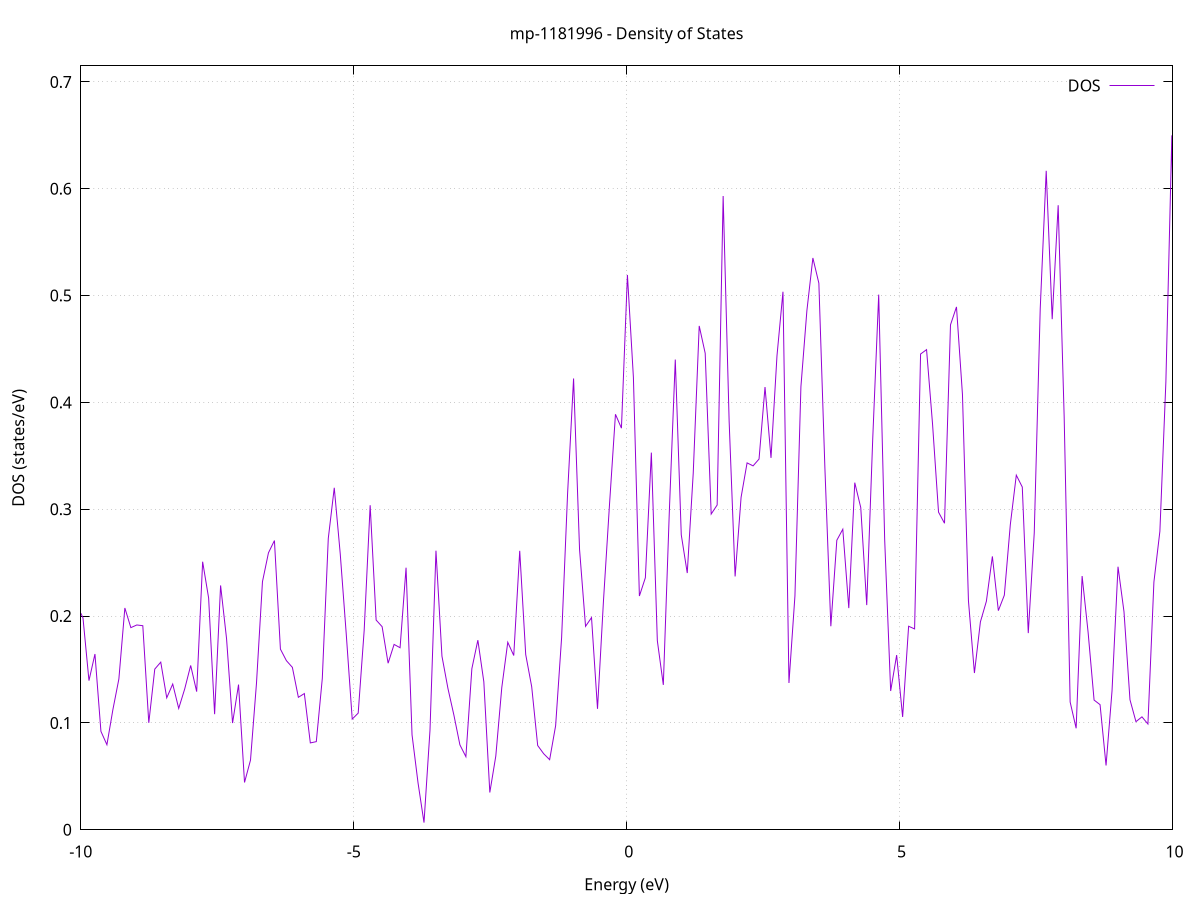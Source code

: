 set title 'mp-1181996 - Density of States'
set xlabel 'Energy (eV)'
set ylabel 'DOS (states/eV)'
set grid
set xrange [-10:10]
set yrange [0:0.715]
set xzeroaxis lt -1
set terminal png size 800,600
set output 'mp-1181996_dos_gnuplot.png'
plot '-' using 1:2 with lines title 'DOS'
-24.098900 0.000000
-23.989200 0.000000
-23.879600 0.000000
-23.770000 0.000000
-23.660400 0.000000
-23.550800 0.000000
-23.441200 0.000000
-23.331600 0.000000
-23.222000 0.000000
-23.112400 0.000000
-23.002800 0.000000
-22.893200 0.000000
-22.783600 0.000000
-22.674000 0.000000
-22.564400 0.000000
-22.454800 0.000000
-22.345200 0.000000
-22.235600 0.000000
-22.126000 0.000000
-22.016400 0.000000
-21.906800 0.000000
-21.797200 0.000000
-21.687500 0.000000
-21.577900 0.000000
-21.468300 0.000000
-21.358700 0.000000
-21.249100 0.000000
-21.139500 0.000000
-21.029900 0.000000
-20.920300 0.000000
-20.810700 0.000000
-20.701100 0.000000
-20.591500 0.000000
-20.481900 0.000000
-20.372300 0.000000
-20.262700 0.000000
-20.153100 0.000000
-20.043500 0.000000
-19.933900 0.000000
-19.824300 0.000000
-19.714700 0.000000
-19.605100 0.000000
-19.495500 0.000000
-19.385800 0.000000
-19.276200 0.000000
-19.166600 0.000000
-19.057000 0.000000
-18.947400 0.000000
-18.837800 0.000000
-18.728200 0.000000
-18.618600 0.000000
-18.509000 0.000000
-18.399400 0.000000
-18.289800 0.000000
-18.180200 0.000000
-18.070600 0.000000
-17.961000 0.000000
-17.851400 0.000000
-17.741800 0.000000
-17.632200 0.000000
-17.522600 0.000000
-17.413000 0.000000
-17.303400 0.000000
-17.193800 0.000000
-17.084100 0.000000
-16.974500 0.000000
-16.864900 0.000000
-16.755300 0.000000
-16.645700 0.000000
-16.536100 0.000000
-16.426500 0.000000
-16.316900 0.000000
-16.207300 0.000000
-16.097700 0.000000
-15.988100 0.000000
-15.878500 0.000000
-15.768900 0.000000
-15.659300 0.000000
-15.549700 0.000000
-15.440100 0.000000
-15.330500 0.000000
-15.220900 0.000000
-15.111300 0.000000
-15.001700 0.000000
-14.892100 0.000000
-14.782400 0.000000
-14.672800 0.000000
-14.563200 0.000000
-14.453600 0.000000
-14.344000 0.000000
-14.234400 0.000000
-14.124800 0.003600
-14.015200 0.033000
-13.905600 0.059200
-13.796000 0.067000
-13.686400 0.122600
-13.576800 0.110600
-13.467200 0.133700
-13.357600 0.154500
-13.248000 0.170600
-13.138400 0.122500
-13.028800 0.141300
-12.919200 0.135400
-12.809600 0.162000
-12.700000 0.147800
-12.590400 0.163700
-12.480700 0.134800
-12.371100 0.134900
-12.261500 0.112700
-12.151900 0.184600
-12.042300 0.155600
-11.932700 0.120300
-11.823100 0.166100
-11.713500 0.182300
-11.603900 0.111500
-11.494300 0.134300
-11.384700 0.127200
-11.275100 0.153300
-11.165500 0.133200
-11.055900 0.184800
-10.946300 0.194500
-10.836700 0.143100
-10.727100 0.118000
-10.617500 0.169200
-10.507900 0.086600
-10.398300 0.085700
-10.288700 0.186500
-10.179000 0.160300
-10.069400 0.210600
-9.959800 0.198300
-9.850200 0.139600
-9.740600 0.164500
-9.631000 0.092100
-9.521400 0.079600
-9.411800 0.112500
-9.302200 0.141200
-9.192600 0.207600
-9.083000 0.189200
-8.973400 0.191700
-8.863800 0.191000
-8.754200 0.100100
-8.644600 0.150400
-8.535000 0.156900
-8.425400 0.123500
-8.315800 0.136400
-8.206200 0.113600
-8.096600 0.131800
-7.987000 0.153800
-7.877300 0.129300
-7.767700 0.250900
-7.658100 0.216900
-7.548500 0.108200
-7.438900 0.228700
-7.329300 0.178700
-7.219700 0.099900
-7.110100 0.135900
-7.000500 0.044300
-6.890900 0.065200
-6.781300 0.137200
-6.671700 0.232200
-6.562100 0.259200
-6.452500 0.270700
-6.342900 0.169100
-6.233300 0.158300
-6.123700 0.152000
-6.014100 0.124000
-5.904500 0.127500
-5.794900 0.081300
-5.685300 0.082500
-5.575600 0.141600
-5.466000 0.272700
-5.356400 0.320100
-5.246800 0.258200
-5.137200 0.183400
-5.027600 0.103600
-4.918000 0.109200
-4.808400 0.186600
-4.698800 0.303800
-4.589200 0.196300
-4.479600 0.190100
-4.370000 0.155900
-4.260400 0.173500
-4.150800 0.170400
-4.041200 0.245300
-3.931600 0.088900
-3.822000 0.044000
-3.712400 0.006700
-3.602800 0.093100
-3.493200 0.261200
-3.383600 0.162500
-3.273900 0.132300
-3.164300 0.107200
-3.054700 0.079500
-2.945100 0.068400
-2.835500 0.150800
-2.725900 0.177500
-2.616300 0.138500
-2.506700 0.034900
-2.397100 0.069000
-2.287500 0.133100
-2.177900 0.175500
-2.068300 0.163100
-1.958700 0.261100
-1.849100 0.164000
-1.739500 0.133900
-1.629900 0.078900
-1.520300 0.071200
-1.410700 0.065600
-1.301100 0.097400
-1.191500 0.179800
-1.081900 0.314700
-0.972200 0.422400
-0.862600 0.262300
-0.753000 0.190400
-0.643400 0.198600
-0.533800 0.113200
-0.424200 0.214500
-0.314600 0.303900
-0.205000 0.388900
-0.095400 0.375900
0.014200 0.519300
0.123800 0.423500
0.233400 0.218800
0.343000 0.235900
0.452600 0.353000
0.562200 0.177000
0.671800 0.135600
0.781400 0.297100
0.891000 0.440100
1.000600 0.276100
1.110200 0.240300
1.219800 0.333700
1.329500 0.471600
1.439100 0.446000
1.548700 0.295500
1.658300 0.304000
1.767900 0.593200
1.877500 0.382700
1.987100 0.237100
2.096700 0.311200
2.206300 0.343400
2.315900 0.340600
2.425500 0.347000
2.535100 0.414400
2.644700 0.348100
2.754300 0.443700
2.863900 0.503600
2.973500 0.137400
3.083100 0.218900
3.192700 0.414700
3.302300 0.486000
3.411900 0.535200
3.521500 0.511600
3.631200 0.339700
3.740800 0.190500
3.850400 0.271000
3.960000 0.281300
4.069600 0.207500
4.179200 0.324900
4.288800 0.301600
4.398400 0.210300
4.508000 0.365600
4.617600 0.500900
4.727200 0.271500
4.836800 0.129900
4.946400 0.163500
5.056000 0.105600
5.165600 0.190500
5.275200 0.188000
5.384800 0.445300
5.494400 0.449400
5.604000 0.379800
5.713600 0.297300
5.823200 0.286900
5.932900 0.472600
6.042500 0.489400
6.152100 0.407400
6.261700 0.214400
6.371300 0.146700
6.480900 0.194600
6.590500 0.213900
6.700100 0.255900
6.809700 0.205100
6.919300 0.219600
7.028900 0.285600
7.138500 0.331900
7.248100 0.320800
7.357700 0.184100
7.467300 0.277800
7.576900 0.487800
7.686500 0.616800
7.796100 0.477900
7.905700 0.584600
8.015300 0.386700
8.124900 0.119600
8.234600 0.095000
8.344200 0.237500
8.453800 0.184900
8.563400 0.121400
8.673000 0.117100
8.782600 0.060200
8.892200 0.130000
9.001800 0.246200
9.111400 0.204100
9.221000 0.121700
9.330600 0.101200
9.440200 0.105700
9.549800 0.099000
9.659400 0.231900
9.769000 0.279400
9.878600 0.419100
9.988200 0.650000
10.097800 0.306600
10.207400 0.104000
10.317000 0.104400
10.426600 0.088100
10.536300 0.062100
10.645900 0.097800
10.755500 0.183500
10.865100 0.044400
10.974700 0.061700
11.084300 0.203000
11.193900 0.177000
11.303500 0.111800
11.413100 0.134300
11.522700 0.112500
11.632300 0.268600
11.741900 0.143000
11.851500 0.151800
11.961100 0.352800
12.070700 0.248900
12.180300 0.258000
12.289900 0.397900
12.399500 0.168600
12.509100 0.191800
12.618700 0.167800
12.728300 0.049900
12.838000 0.062500
12.947600 0.085200
13.057200 0.079700
13.166800 0.108700
13.276400 0.196100
13.386000 0.241800
13.495600 0.199300
13.605200 0.154400
13.714800 0.112500
13.824400 0.097500
13.934000 0.392200
14.043600 0.216200
14.153200 0.247800
14.262800 0.156900
14.372400 0.173300
14.482000 0.120000
14.591600 0.335500
14.701200 0.649600
14.810800 0.325000
14.920400 0.123400
15.030000 0.068400
15.139700 0.183000
15.249300 0.407900
15.358900 0.207900
15.468500 0.366800
15.578100 0.234100
15.687700 0.358700
15.797300 0.363000
15.906900 0.385800
16.016500 0.347300
16.126100 0.274100
16.235700 0.195600
16.345300 0.158100
16.454900 0.225500
16.564500 0.357500
16.674100 0.201600
16.783700 0.228800
16.893300 0.425100
17.002900 0.462500
17.112500 0.385000
17.222100 0.174000
17.331800 0.224900
17.441400 0.403900
17.551000 0.230800
17.660600 0.224000
17.770200 0.230100
17.879800 0.242800
17.989400 0.199900
18.099000 0.209100
18.208600 0.370700
18.318200 0.475300
18.427800 0.343400
18.537400 0.436800
18.647000 0.354800
18.756600 0.297700
18.866200 0.408600
18.975800 0.349300
19.085400 0.398300
19.195000 0.484500
19.304600 0.629000
19.414200 0.513800
19.523800 0.468200
19.633500 0.428700
19.743100 0.507700
19.852700 0.483100
19.962300 0.328700
20.071900 0.360700
20.181500 0.416500
20.291100 0.538200
20.400700 0.333800
20.510300 0.483300
20.619900 0.375900
20.729500 0.499600
20.839100 0.422000
20.948700 0.426400
21.058300 0.616600
21.167900 0.540100
21.277500 0.632300
21.387100 0.805200
21.496700 0.770200
21.606300 0.396900
21.715900 0.343400
21.825500 0.755900
21.935200 0.657000
22.044800 0.637000
22.154400 0.644400
22.264000 0.464800
22.373600 0.358600
22.483200 0.429500
22.592800 0.585700
22.702400 0.576400
22.812000 0.527500
22.921600 0.384000
23.031200 0.405400
23.140800 0.574600
23.250400 0.353500
23.360000 0.413100
23.469600 0.303000
23.579200 0.375500
23.688800 0.382100
23.798400 0.422500
23.908000 0.458100
24.017600 0.215800
24.127200 0.333700
24.236900 0.407200
24.346500 0.538000
24.456100 0.429000
24.565700 0.279600
24.675300 0.515400
24.784900 0.336900
24.894500 0.269600
25.004100 0.315200
25.113700 0.295200
25.223300 0.284600
25.332900 0.377600
25.442500 0.166600
25.552100 0.227300
25.661700 0.198100
25.771300 0.203000
25.880900 0.255400
25.990500 0.283000
26.100100 0.186900
26.209700 0.172800
26.319300 0.195400
26.428900 0.393300
26.538600 0.287500
26.648200 0.274300
26.757800 0.246500
26.867400 0.203700
26.977000 0.213100
27.086600 0.193000
27.196200 0.166100
27.305800 0.240200
27.415400 0.249500
27.525000 0.293000
27.634600 0.197300
27.744200 0.181600
27.853800 0.231600
27.963400 0.343900
28.073000 0.229200
28.182600 0.166400
28.292200 0.179300
28.401800 0.211000
28.511400 0.291700
28.621000 0.199000
28.730600 0.149400
28.840300 0.148300
28.949900 0.161000
29.059500 0.168000
29.169100 0.143900
29.278700 0.209700
29.388300 0.168100
29.497900 0.157200
29.607500 0.187200
29.717100 0.262400
29.826700 0.171100
29.936300 0.200600
30.045900 0.294400
30.155500 0.237300
30.265100 0.215500
30.374700 0.200600
30.484300 0.157900
30.593900 0.303300
30.703500 0.334400
30.813100 0.321700
30.922700 0.327100
31.032300 0.264600
31.142000 0.301100
31.251600 0.331100
31.361200 0.312100
31.470800 0.383500
31.580400 0.442300
31.690000 0.349300
31.799600 0.264400
31.909200 0.246800
32.018800 0.348500
32.128400 0.365800
32.238000 0.373600
32.347600 0.352900
32.457200 0.380400
32.566800 0.364200
32.676400 0.350500
32.786000 0.291200
32.895600 0.380400
33.005200 0.440500
33.114800 0.444300
33.224400 0.340800
33.334000 0.343400
33.443700 0.306200
33.553300 0.280600
33.662900 0.303500
33.772500 0.274000
33.882100 0.255200
33.991700 0.189300
34.101300 0.262600
34.210900 0.221300
34.320500 0.343200
34.430100 0.400600
34.539700 0.290200
34.649300 0.327800
34.758900 0.274000
34.868500 0.341000
34.978100 0.257300
35.087700 0.369200
35.197300 0.414800
35.306900 0.398100
35.416500 0.322000
35.526100 0.287500
35.635700 0.310200
35.745400 0.341100
35.855000 0.508400
35.964600 0.424200
36.074200 0.351100
36.183800 0.374500
36.293400 0.364900
36.403000 0.313100
36.512600 0.454800
36.622200 0.397700
36.731800 0.442600
36.841400 0.435200
36.951000 0.367800
37.060600 0.328100
37.170200 0.468400
37.279800 0.392400
37.389400 0.295200
37.499000 0.329400
37.608600 0.380500
37.718200 0.501000
37.827800 0.411800
37.937400 0.378500
38.047100 0.340000
38.156700 0.442900
38.266300 0.427900
38.375900 0.388600
38.485500 0.297000
38.595100 0.391900
38.704700 0.255900
38.814300 0.379000
38.923900 0.356400
39.033500 0.308200
39.143100 0.278800
39.252700 0.259600
39.362300 0.237900
39.471900 0.259300
39.581500 0.299000
39.691100 0.291700
39.800700 0.266800
39.910300 0.430100
40.019900 0.398700
40.129500 0.425400
40.239100 0.438200
40.348800 0.330900
40.458400 0.336400
40.568000 0.398300
40.677600 0.412800
40.787200 0.466300
40.896800 0.396100
41.006400 0.416200
41.116000 0.319000
41.225600 0.370200
41.335200 0.322300
41.444800 0.408000
41.554400 0.503700
41.664000 0.379600
41.773600 0.218200
41.883200 0.397900
41.992800 0.448500
42.102400 0.468700
42.212000 0.423900
42.321600 0.474700
42.431200 0.392100
42.540800 0.356300
42.650500 0.528100
42.760100 0.561000
42.869700 0.455100
42.979300 0.531600
43.088900 0.426700
43.198500 0.350000
43.308100 0.260800
43.417700 0.332100
43.527300 0.493500
43.636900 0.313400
43.746500 0.295500
43.856100 0.447100
43.965700 0.435000
44.075300 0.420400
44.184900 0.342400
44.294500 0.478100
44.404100 0.521100
44.513700 0.582900
44.623300 0.494700
44.732900 0.407400
44.842500 0.418400
44.952200 0.410900
45.061800 0.322000
45.171400 0.337500
45.281000 0.357500
45.390600 0.408800
45.500200 0.476100
45.609800 0.516700
45.719400 0.438200
45.829000 0.413300
45.938600 0.426900
46.048200 0.478600
46.157800 0.417600
46.267400 0.431800
46.377000 0.451600
46.486600 0.396200
46.596200 0.450100
46.705800 0.507500
46.815400 0.562900
46.925000 0.477400
47.034600 0.510100
47.144200 0.434700
47.253900 0.574700
47.363500 0.466900
47.473100 0.453800
47.582700 0.492400
47.692300 0.489600
47.801900 0.510000
47.911500 0.430300
48.021100 0.560900
48.130700 0.420900
48.240300 0.381500
48.349900 0.446600
48.459500 0.313300
48.569100 0.473300
48.678700 0.442600
48.788300 0.402700
48.897900 0.347000
49.007500 0.344000
49.117100 0.424300
49.226700 0.498600
49.336300 0.391700
49.445900 0.550400
49.555600 0.522900
49.665200 0.551400
49.774800 0.414400
49.884400 0.450200
49.994000 0.483500
50.103600 0.498900
50.213200 0.459200
50.322800 0.461100
50.432400 0.475000
50.542000 0.452400
50.651600 0.491200
50.761200 0.387700
50.870800 0.483000
50.980400 0.410600
51.090000 0.316800
51.199600 0.266600
51.309200 0.322100
51.418800 0.316200
51.528400 0.327700
51.638000 0.343900
51.747600 0.338800
51.857300 0.342900
51.966900 0.343100
52.076500 0.264400
52.186100 0.351200
52.295700 0.295300
52.405300 0.296700
52.514900 0.219700
52.624500 0.239200
52.734100 0.406900
52.843700 0.360700
52.953300 0.340100
53.062900 0.301100
53.172500 0.339700
53.282100 0.407700
53.391700 0.438900
53.501300 0.345200
53.610900 0.399100
53.720500 0.319700
53.830100 0.290700
53.939700 0.283000
54.049300 0.316700
54.159000 0.417800
54.268600 0.288400
54.378200 0.366200
54.487800 0.279100
54.597400 0.286700
54.707000 0.335800
54.816600 0.412200
54.926200 0.338900
55.035800 0.249800
55.145400 0.253200
55.255000 0.376300
55.364600 0.488700
55.474200 0.456400
55.583800 0.478000
55.693400 0.375500
55.803000 0.465600
55.912600 0.545900
56.022200 0.494300
56.131800 0.436100
56.241400 0.451600
56.351000 0.673800
56.460700 0.433100
56.570300 0.565400
56.679900 0.588500
56.789500 0.617100
56.899100 0.597600
57.008700 0.560700
57.118300 0.691100
57.227900 0.799400
57.337500 0.695600
57.447100 0.828400
57.556700 0.495700
57.666300 0.556000
57.775900 0.568900
57.885500 0.560600
57.995100 0.589900
58.104700 0.579000
58.214300 0.717400
58.323900 0.625800
58.433500 0.674700
58.543100 0.515500
58.652700 0.778100
58.762400 0.533400
58.872000 0.542100
58.981600 0.520400
59.091200 0.589500
59.200800 0.658000
59.310400 0.844700
59.420000 0.800300
59.529600 0.501700
59.639200 0.536400
59.748800 0.384600
59.858400 0.509500
59.968000 0.550600
60.077600 0.687300
60.187200 0.645100
60.296800 0.484800
60.406400 0.412400
60.516000 0.367400
60.625600 0.462000
60.735200 0.497100
60.844800 0.450200
60.954500 0.482700
61.064100 0.340300
61.173700 0.448000
61.283300 0.361900
61.392900 0.386300
61.502500 0.439200
61.612100 0.428100
61.721700 0.527200
61.831300 0.591300
61.940900 0.422300
62.050500 0.344100
62.160100 0.429400
62.269700 0.372400
62.379300 0.367000
62.488900 0.475500
62.598500 0.440600
62.708100 0.338900
62.817700 0.407500
62.927300 0.442100
63.036900 0.403600
63.146500 0.421700
63.256200 0.468300
63.365800 0.496000
63.475400 0.300500
63.585000 0.370000
63.694600 0.473200
63.804200 0.592800
63.913800 0.526200
64.023400 0.417400
64.133000 0.404000
64.242600 0.453500
64.352200 0.554100
64.461800 0.458800
64.571400 0.359500
64.681000 0.412800
64.790600 0.434000
64.900200 0.366100
65.009800 0.375800
65.119400 0.553400
65.229000 0.592400
65.338600 0.535800
65.448200 0.383900
65.557900 0.460700
65.667500 0.505300
65.777100 0.567200
65.886700 0.539900
65.996300 0.441100
66.105900 0.598800
66.215500 0.561300
66.325100 0.597000
66.434700 0.581200
66.544300 0.611800
66.653900 0.489200
66.763500 0.619600
66.873100 0.538400
66.982700 0.540100
67.092300 0.506400
67.201900 0.584900
67.311500 0.669300
67.421100 0.389700
67.530700 0.501900
67.640300 0.494900
67.749900 0.453000
67.859600 0.540400
67.969200 0.716000
68.078800 0.499700
68.188400 0.473100
68.298000 0.548600
68.407600 0.632900
68.517200 0.573600
68.626800 0.523000
68.736400 0.609100
68.846000 0.515300
68.955600 0.434900
69.065200 0.633100
69.174800 0.511100
69.284400 0.454100
69.394000 0.569500
69.503600 0.528500
69.613200 0.603100
69.722800 0.478200
69.832400 0.384400
69.942000 0.529600
70.051600 0.540300
70.161300 0.411600
70.270900 0.512400
70.380500 0.567600
70.490100 0.595300
70.599700 0.589200
70.709300 0.537800
70.818900 0.491100
70.928500 0.656300
71.038100 0.458400
71.147700 0.448800
71.257300 0.589500
71.366900 0.614600
71.476500 0.576600
71.586100 0.580100
71.695700 0.499200
71.805300 0.438400
71.914900 0.558700
72.024500 0.466500
72.134100 0.481200
72.243700 0.505700
72.353300 0.502100
72.463000 0.590900
72.572600 0.485800
72.682200 0.457200
72.791800 0.480800
72.901400 0.644900
73.011000 0.560400
73.120600 0.520400
73.230200 0.511800
73.339800 0.547900
73.449400 0.573700
73.559000 0.678900
73.668600 0.502800
73.778200 0.555400
73.887800 0.435400
73.997400 0.628700
74.107000 0.578600
74.216600 0.601800
74.326200 0.622900
74.435800 0.587100
74.545400 0.647600
74.655000 0.569500
74.764700 0.538500
74.874300 0.587500
74.983900 0.546900
75.093500 0.507300
75.203100 0.556000
75.312700 0.443500
75.422300 0.337600
75.531900 0.362400
75.641500 0.442000
75.751100 0.357700
75.860700 0.429700
75.970300 0.381000
76.079900 0.313000
76.189500 0.270100
76.299100 0.511700
76.408700 0.443400
76.518300 0.419900
76.627900 0.443900
76.737500 0.389100
76.847100 0.360600
76.956700 0.509600
77.066400 0.475100
77.176000 0.370600
77.285600 0.391200
77.395200 0.404900
77.504800 0.448100
77.614400 0.543200
77.724000 0.479600
77.833600 0.540200
77.943200 0.480500
78.052800 0.322100
78.162400 0.422200
78.272000 0.591500
78.381600 0.595000
78.491200 0.536400
78.600800 0.560500
78.710400 0.484600
78.820000 0.449200
78.929600 0.505900
79.039200 0.444100
79.148800 0.530900
79.258400 0.533800
79.368100 0.466100
79.477700 0.522000
79.587300 0.636600
79.696900 0.568600
79.806500 0.564800
79.916100 0.503800
80.025700 0.470700
80.135300 0.491200
80.244900 0.392900
80.354500 0.567500
80.464100 0.539400
80.573700 0.427700
80.683300 0.399000
80.792900 0.737000
80.902500 0.467600
81.012100 0.671200
81.121700 0.707200
81.231300 0.726500
81.340900 0.474800
81.450500 0.602600
81.560100 0.735700
81.669800 0.582800
81.779400 0.535300
81.889000 0.564000
81.998600 0.563700
82.108200 0.592300
82.217800 0.539500
82.327400 0.416400
82.437000 0.426300
82.546600 0.398000
82.656200 0.473400
82.765800 0.562700
82.875400 0.627200
82.985000 0.566600
83.094600 0.446000
83.204200 0.447100
83.313800 0.571000
83.423400 0.614700
83.533000 0.654500
83.642600 0.434700
83.752200 0.559900
83.861800 0.619800
83.971500 0.514100
84.081100 0.518200
84.190700 0.562800
84.300300 0.593200
84.409900 0.749200
84.519500 0.787200
84.629100 0.501400
84.738700 0.506100
84.848300 0.745700
84.957900 0.604300
85.067500 0.481200
85.177100 0.535900
85.286700 0.486700
85.396300 0.409800
85.505900 0.520800
85.615500 0.529900
85.725100 0.620900
85.834700 0.589900
85.944300 0.458300
86.053900 0.562800
86.163500 0.501400
86.273200 0.467500
86.382800 0.430600
86.492400 0.553700
86.602000 0.682200
86.711600 0.451400
86.821200 0.505300
86.930800 0.467000
87.040400 0.437500
87.150000 0.691300
87.259600 0.607900
87.369200 0.515200
87.478800 0.485500
87.588400 0.719100
87.698000 0.633100
87.807600 0.745000
87.917200 0.619600
88.026800 0.582900
88.136400 0.686900
88.246000 0.724000
88.355600 0.850800
88.465200 0.671900
88.574900 0.483900
88.684500 0.698800
88.794100 0.613700
88.903700 0.666400
89.013300 0.706400
89.122900 0.565700
89.232500 0.506500
89.342100 0.577300
89.451700 0.795900
89.561300 0.663100
89.670900 0.535400
89.780500 0.610200
89.890100 0.636500
89.999700 0.537600
90.109300 0.646600
90.218900 0.636200
90.328500 0.659000
90.438100 0.480000
90.547700 0.458000
90.657300 0.583700
90.766900 0.602400
90.876600 0.579800
90.986200 0.571000
91.095800 0.635400
91.205400 0.784100
91.315000 0.616800
91.424600 0.524600
91.534200 0.620000
91.643800 0.498000
91.753400 0.545500
91.863000 0.583400
91.972600 0.583500
92.082200 0.553200
92.191800 0.475600
92.301400 0.428600
92.411000 0.525700
92.520600 0.483300
92.630200 0.615700
92.739800 0.498600
92.849400 0.503300
92.959000 0.629500
93.068600 0.417800
93.178300 0.476000
93.287900 0.549700
93.397500 0.568700
93.507100 0.476000
93.616700 0.416100
93.726300 0.651300
93.835900 0.541700
93.945500 0.579400
94.055100 0.504900
94.164700 0.479100
94.274300 0.500300
94.383900 0.514600
94.493500 0.615600
94.603100 0.626500
94.712700 0.616400
94.822300 0.710700
94.931900 0.585600
95.041500 0.607300
95.151100 0.762300
95.260700 0.638200
95.370300 0.680400
95.480000 0.707800
95.589600 0.546400
95.699200 0.608100
95.808800 0.529800
95.918400 0.558100
96.028000 0.513400
96.137600 0.543800
96.247200 0.654000
96.356800 0.534300
96.466400 0.491800
96.576000 0.541200
96.685600 0.588200
96.795200 0.608700
96.904800 0.647100
97.014400 0.560000
97.124000 0.618600
97.233600 0.411100
97.343200 0.549300
97.452800 0.613500
97.562400 0.572300
97.672000 0.564200
97.781700 0.524500
97.891300 0.488000
98.000900 0.494900
98.110500 0.661300
98.220100 0.773300
98.329700 0.519300
98.439300 0.600700
98.548900 0.619500
98.658500 0.515900
98.768100 0.694100
98.877700 0.651900
98.987300 0.525800
99.096900 0.572500
99.206500 0.389900
99.316100 0.553500
99.425700 0.539600
99.535300 0.556500
99.644900 0.556600
99.754500 0.452700
99.864100 0.512800
99.973700 0.613200
100.083400 0.510800
100.193000 0.628400
100.302600 0.584500
100.412200 0.586800
100.521800 0.636500
100.631400 0.706000
100.741000 0.625400
100.850600 0.627800
100.960200 0.481500
101.069800 0.520200
101.179400 0.549600
101.289000 0.519200
101.398600 0.582100
101.508200 0.620700
101.617800 0.508500
101.727400 0.647000
101.837000 0.607000
101.946600 0.593900
102.056200 0.624100
102.165800 0.508100
102.275400 0.479300
102.385100 0.582300
102.494700 0.624400
102.604300 0.595600
102.713900 0.391200
102.823500 0.551800
102.933100 0.703200
103.042700 0.543200
103.152300 0.395900
103.261900 0.627700
103.371500 0.564200
103.481100 0.571000
103.590700 0.691300
103.700300 0.537300
103.809900 0.419300
103.919500 0.587500
104.029100 0.555500
104.138700 0.544900
104.248300 0.542400
104.357900 0.628400
104.467500 0.683300
104.577100 0.803200
104.686800 0.564500
104.796400 0.499200
104.906000 0.801000
105.015600 0.650200
105.125200 0.507400
105.234800 0.618500
105.344400 0.593500
105.454000 0.646600
105.563600 0.671000
105.673200 0.605900
105.782800 0.519800
105.892400 0.502700
106.002000 0.636900
106.111600 0.678700
106.221200 0.553400
106.330800 0.531800
106.440400 0.651800
106.550000 0.563100
106.659600 0.555200
106.769200 0.622000
106.878900 0.484000
106.988500 0.558900
107.098100 0.512800
107.207700 0.499000
107.317300 0.612600
107.426900 0.655700
107.536500 0.656100
107.646100 0.603800
107.755700 0.558100
107.865300 0.529900
107.974900 0.509200
108.084500 0.670300
108.194100 0.494800
108.303700 0.526900
108.413300 0.479200
108.522900 0.614200
108.632500 0.575300
108.742100 0.542200
108.851700 0.649300
108.961300 0.514600
109.070900 0.745500
109.180600 0.744300
109.290200 0.553600
109.399800 0.548000
109.509400 0.373000
109.619000 0.504900
109.728600 0.415700
109.838200 0.497100
109.947800 0.574000
110.057400 0.678200
110.167000 0.690100
110.276600 0.587400
110.386200 0.579700
110.495800 0.671400
110.605400 0.712200
110.715000 0.670200
110.824600 0.604800
110.934200 0.573000
111.043800 0.679400
111.153400 0.674500
111.263000 0.589400
111.372600 0.514900
111.482300 0.582400
111.591900 0.677200
111.701500 0.585900
111.811100 0.653100
111.920700 0.589800
112.030300 0.501800
112.139900 0.688700
112.249500 0.740600
112.359100 0.601900
112.468700 0.548100
112.578300 0.660900
112.687900 0.715900
112.797500 0.698800
112.907100 0.656200
113.016700 0.523400
113.126300 0.499900
113.235900 0.500600
113.345500 0.578500
113.455100 0.543600
113.564700 0.538800
113.674300 0.735900
113.784000 0.572500
113.893600 0.449500
114.003200 0.543200
114.112800 0.730100
114.222400 0.721500
114.332000 0.666900
114.441600 0.593400
114.551200 0.543000
114.660800 0.683900
114.770400 0.818600
114.880000 0.686800
114.989600 0.596400
115.099200 0.777900
115.208800 0.700000
115.318400 0.620000
115.428000 0.695600
115.537600 0.614900
115.647200 0.782100
115.756800 0.809000
115.866400 0.928800
115.976000 0.775600
116.085700 0.533000
116.195300 0.485100
116.304900 0.571300
116.414500 0.693400
116.524100 0.726800
116.633700 0.683000
116.743300 0.722600
116.852900 0.556400
116.962500 0.699400
117.072100 0.707100
117.181700 0.769800
117.291300 0.663300
117.400900 0.550500
117.510500 0.734500
117.620100 0.757700
117.729700 0.797200
117.839300 0.580200
117.948900 0.647600
118.058500 0.563400
118.168100 0.525900
118.277700 0.653200
118.387400 0.684900
118.497000 0.614600
118.606600 0.655200
118.716200 0.508700
118.825800 0.658900
118.935400 0.663200
119.045000 0.688900
119.154600 0.535200
119.264200 0.568900
119.373800 0.661200
119.483400 0.569500
119.593000 0.707300
119.702600 0.788200
119.812200 0.792100
119.921800 0.683100
120.031400 0.660700
120.141000 0.570500
120.250600 0.597500
120.360200 0.550500
120.469800 0.611400
120.579400 0.687800
120.689100 0.733100
120.798700 0.721000
120.908300 0.630400
121.017900 0.636600
121.127500 0.529100
121.237100 0.454400
121.346700 0.675300
121.456300 0.557800
121.565900 0.628000
121.675500 0.570900
121.785100 0.635500
121.894700 0.585700
122.004300 0.553400
122.113900 0.566500
122.223500 0.722000
122.333100 0.645900
122.442700 0.694700
122.552300 0.509300
122.661900 0.502900
122.771500 0.613200
122.881100 0.700400
122.990800 0.621500
123.100400 0.545200
123.210000 0.470300
123.319600 0.560100
123.429200 0.547200
123.538800 0.549400
123.648400 0.730700
123.758000 0.690700
123.867600 0.598900
123.977200 0.665900
124.086800 0.611600
124.196400 0.529000
124.306000 0.730600
124.415600 0.588900
124.525200 0.554200
124.634800 0.561600
124.744400 0.777900
124.854000 0.615700
124.963600 0.600000
125.073200 0.728800
125.182800 0.665000
125.292500 0.763100
125.402100 0.788600
125.511700 0.532800
125.621300 0.544500
125.730900 0.798800
125.840500 0.625500
125.950100 0.556900
126.059700 0.762000
126.169300 0.818600
126.278900 0.675700
126.388500 0.621200
126.498100 0.655500
126.607700 0.664100
126.717300 0.517000
126.826900 0.656900
126.936500 0.691500
127.046100 0.714600
127.155700 0.697600
127.265300 0.587400
127.374900 0.728400
127.484500 0.772400
127.594200 0.914300
127.703800 0.661900
127.813400 0.702600
127.923000 0.679700
128.032600 0.711100
128.142200 0.717700
128.251800 0.680300
128.361400 0.662500
128.471000 0.748900
128.580600 0.735700
128.690200 0.767600
128.799800 0.722500
128.909400 0.619600
129.019000 0.515900
129.128600 0.581100
129.238200 0.608700
129.347800 0.605700
129.457400 0.681500
129.567000 0.725900
129.676600 0.821900
129.786200 0.648800
129.895900 0.612900
130.005500 0.844300
130.115100 0.848100
130.224700 0.735200
130.334300 0.705800
130.443900 0.664700
130.553500 0.662700
130.663100 0.611000
130.772700 0.664000
130.882300 0.561800
130.991900 0.699500
131.101500 0.458000
131.211100 0.599200
131.320700 0.626300
131.430300 0.760700
131.539900 0.716700
131.649500 0.725800
131.759100 0.562800
131.868700 0.804700
131.978300 0.933900
132.087900 0.748400
132.197600 0.652800
132.307200 0.561800
132.416800 0.558500
132.526400 0.650300
132.636000 0.688100
132.745600 0.624300
132.855200 0.679400
132.964800 0.621600
133.074400 0.730500
133.184000 0.599200
133.293600 0.760700
133.403200 0.656700
133.512800 0.753300
133.622400 0.578700
133.732000 0.499400
133.841600 0.589600
133.951200 0.648700
134.060800 0.566600
134.170400 0.671800
134.280000 0.492800
134.389600 0.639500
134.499300 0.668500
134.608900 0.840100
134.718500 0.790600
134.828100 0.788900
134.937700 0.765200
135.047300 0.713000
135.156900 0.586000
135.266500 0.787900
135.376100 0.770200
135.485700 0.695900
135.595300 0.650900
135.704900 0.541200
135.814500 0.556400
135.924100 0.677700
136.033700 0.693300
136.143300 0.585500
136.252900 0.547200
136.362500 0.623700
136.472100 0.654800
136.581700 0.744500
136.691300 0.559400
136.801000 0.799400
136.910600 0.678700
137.020200 0.675600
137.129800 0.621100
137.239400 0.769400
137.349000 0.662500
137.458600 0.681000
137.568200 0.634200
137.677800 0.628300
137.787400 0.629100
137.897000 0.613700
138.006600 0.559600
138.116200 0.592900
138.225800 0.553700
138.335400 0.650200
138.445000 0.725800
138.554600 0.720900
138.664200 0.653600
138.773800 0.819400
138.883400 0.919400
138.993000 0.703800
139.102700 0.831500
139.212300 0.705900
139.321900 0.786800
139.431500 0.567800
139.541100 0.596100
139.650700 0.687500
139.760300 0.697600
139.869900 0.715200
139.979500 0.593900
140.089100 0.704900
140.198700 0.792000
140.308300 0.620500
140.417900 0.653700
140.527500 0.592700
140.637100 0.695700
140.746700 0.701400
140.856300 0.617100
140.965900 0.573800
141.075500 0.568800
141.185100 0.625300
141.294700 0.652500
141.404400 0.668200
141.514000 0.692200
141.623600 0.581700
141.733200 0.568100
141.842800 0.707700
141.952400 0.722700
142.062000 0.711100
142.171600 0.750500
142.281200 0.631900
142.390800 0.531300
142.500400 0.661700
142.610000 0.687000
142.719600 0.638700
142.829200 0.729700
142.938800 0.716400
143.048400 0.663700
143.158000 0.573400
143.267600 0.629400
143.377200 0.661100
143.486800 0.779000
143.596400 0.539300
143.706100 0.602000
143.815700 0.694700
143.925300 0.884600
144.034900 0.766200
144.144500 0.649100
144.254100 0.518700
144.363700 0.602400
144.473300 0.571200
144.582900 0.846700
144.692500 0.717900
144.802100 0.672300
144.911700 0.673100
145.021300 0.820200
145.130900 0.745800
145.240500 0.791100
145.350100 0.756000
145.459700 0.741800
145.569300 0.686700
145.678900 0.725100
145.788500 0.662400
145.898100 0.700200
146.007800 0.665800
146.117400 0.613800
146.227000 0.584500
146.336600 0.706500
146.446200 0.681700
146.555800 0.734900
146.665400 0.863400
146.775000 0.786900
146.884600 0.741700
146.994200 0.746500
147.103800 0.742500
147.213400 0.788800
147.323000 0.666700
147.432600 0.755100
147.542200 0.823800
147.651800 0.852500
147.761400 0.743500
147.871000 0.784900
147.980600 0.815000
148.090200 0.610300
148.199800 0.722300
148.309500 0.712400
148.419100 0.657500
148.528700 0.673100
148.638300 0.655300
148.747900 0.616900
148.857500 0.702500
148.967100 0.737500
149.076700 0.820200
149.186300 0.685600
149.295900 0.589100
149.405500 0.819400
149.515100 0.772800
149.624700 0.622100
149.734300 0.711900
149.843900 0.712600
149.953500 0.822800
150.063100 0.573100
150.172700 0.707000
150.282300 0.628100
150.391900 0.826400
150.501600 0.900200
150.611200 0.629200
150.720800 0.714400
150.830400 0.658000
150.940000 0.660300
151.049600 0.767000
151.159200 0.741200
151.268800 0.867800
151.378400 0.879800
151.488000 0.795200
151.597600 0.688600
151.707200 0.749200
151.816800 0.694900
151.926400 0.799200
152.036000 0.808700
152.145600 0.595700
152.255200 0.555200
152.364800 0.492900
152.474400 0.632900
152.584000 0.733800
152.693600 0.704500
152.803300 0.801200
152.912900 0.795800
153.022500 0.760300
153.132100 0.821600
153.241700 0.742700
153.351300 0.881100
153.460900 0.837600
153.570500 0.678100
153.680100 0.898000
153.789700 0.843100
153.899300 0.802200
154.008900 0.583300
154.118500 0.633700
154.228100 0.775900
154.337700 0.625400
154.447300 0.759000
154.556900 0.799700
154.666500 0.655800
154.776100 0.648700
154.885700 0.600300
154.995300 0.594200
155.105000 0.678400
155.214600 0.686200
155.324200 0.751500
155.433800 0.767600
155.543400 0.826000
155.653000 0.668600
155.762600 0.671200
155.872200 0.624400
155.981800 0.693400
156.091400 0.775200
156.201000 0.897500
156.310600 0.718900
156.420200 0.682500
156.529800 0.702900
156.639400 0.650300
156.749000 0.799700
156.858600 0.810600
156.968200 0.662200
157.077800 0.747700
157.187400 0.856300
157.297000 0.681200
157.406700 0.616300
157.516300 0.686200
157.625900 0.654000
157.735500 0.748400
157.845100 0.742900
157.954700 0.631600
158.064300 0.601600
158.173900 0.688100
158.283500 0.702500
158.393100 0.848300
158.502700 0.775600
158.612300 0.593200
158.721900 0.620300
158.831500 0.656700
158.941100 0.786200
159.050700 0.688400
159.160300 0.653700
159.269900 0.762700
159.379500 0.901200
159.489100 0.692400
159.598700 0.688100
159.708400 0.667800
159.818000 0.703000
159.927600 0.850300
160.037200 0.768500
160.146800 0.784100
160.256400 0.822800
160.366000 0.854400
160.475600 0.550800
160.585200 0.663300
160.694800 0.850000
160.804400 0.643300
160.914000 0.596900
161.023600 0.757400
161.133200 0.680200
161.242800 0.632000
161.352400 0.605900
161.462000 0.615100
161.571600 0.871400
161.681200 0.764200
161.790800 0.694400
161.900400 0.786100
162.010100 0.616800
162.119700 0.664900
162.229300 0.687700
162.338900 0.569000
162.448500 0.843600
162.558100 0.740800
162.667700 0.765200
162.777300 0.833400
162.886900 0.651800
162.996500 0.651100
163.106100 0.687900
163.215700 0.637400
163.325300 0.848300
163.434900 0.890600
163.544500 0.792700
163.654100 0.796200
163.763700 0.721700
163.873300 0.752700
163.982900 0.756400
164.092500 0.810200
164.202100 0.881700
164.311800 0.692000
164.421400 0.716000
164.531000 0.629500
164.640600 0.797500
164.750200 0.530800
164.859800 0.580200
164.969400 0.830700
165.079000 0.653400
165.188600 0.581300
165.298200 0.824100
165.407800 0.783200
165.517400 0.710300
165.627000 0.597800
165.736600 0.708600
165.846200 0.563200
165.955800 0.589400
166.065400 0.647100
166.175000 0.740900
166.284600 0.680600
166.394200 0.644300
166.503800 0.720000
166.613500 0.617800
166.723100 0.676400
166.832700 0.762800
166.942300 0.661300
167.051900 0.811000
167.161500 0.626900
167.271100 0.848600
167.380700 0.860900
167.490300 0.757800
167.599900 0.777100
167.709500 0.771000
167.819100 0.617500
167.928700 0.697500
168.038300 0.669300
168.147900 0.863000
168.257500 0.671100
168.367100 0.552300
168.476700 0.650600
168.586300 0.743400
168.695900 0.851000
168.805500 0.719900
168.915200 0.985100
169.024800 0.753000
169.134400 0.646000
169.244000 0.576100
169.353600 0.584900
169.463200 0.690700
169.572800 0.708100
169.682400 0.808600
169.792000 0.816800
169.901600 0.720300
170.011200 0.652200
170.120800 0.749300
170.230400 0.675700
170.340000 0.616800
170.449600 0.648300
170.559200 0.610100
170.668800 0.703800
170.778400 0.743700
170.888000 0.538400
170.997600 0.704900
171.107200 0.630200
171.216900 0.541400
171.326500 0.483000
171.436100 0.710100
171.545700 0.779500
171.655300 0.514900
171.764900 0.532000
171.874500 0.612400
171.984100 0.531700
172.093700 0.657400
172.203300 0.615900
172.312900 0.537200
172.422500 0.589400
172.532100 0.613200
172.641700 0.657000
172.751300 0.507100
172.860900 0.706900
172.970500 0.611000
173.080100 0.535900
173.189700 0.649800
173.299300 0.752800
173.408900 0.639400
173.518600 0.582000
173.628200 0.544900
173.737800 0.565600
173.847400 0.469800
173.957000 0.622600
174.066600 0.471900
174.176200 0.617300
174.285800 0.649300
174.395400 0.525500
174.505000 0.503900
174.614600 0.445100
174.724200 0.421600
174.833800 0.494500
174.943400 0.489900
175.053000 0.426200
175.162600 0.518400
175.272200 0.486800
175.381800 0.481800
175.491400 0.565100
175.601000 0.503800
175.710600 0.565500
175.820300 0.424200
175.929900 0.437900
176.039500 0.510900
176.149100 0.416300
176.258700 0.395000
176.368300 0.400400
176.477900 0.392400
176.587500 0.301700
176.697100 0.473500
176.806700 0.365400
176.916300 0.267700
177.025900 0.335500
177.135500 0.339600
177.245100 0.220400
177.354700 0.258800
177.464300 0.348100
177.573900 0.292700
177.683500 0.270500
177.793100 0.212600
177.902700 0.182100
178.012300 0.209000
178.122000 0.117200
178.231600 0.132600
178.341200 0.108300
178.450800 0.116800
178.560400 0.142400
178.670000 0.146800
178.779600 0.083900
178.889200 0.076400
178.998800 0.139200
179.108400 0.124400
179.218000 0.069300
179.327600 0.096100
179.437200 0.069000
179.546800 0.082600
179.656400 0.095700
179.766000 0.115100
179.875600 0.066800
179.985200 0.043500
180.094800 0.025400
180.204400 0.020500
180.314000 0.057200
180.423700 0.046000
180.533300 0.031400
180.642900 0.033700
180.752500 0.054600
180.862100 0.037100
180.971700 0.025500
181.081300 0.005800
181.190900 0.002200
181.300500 0.010000
181.410100 0.050300
181.519700 0.006200
181.629300 0.040300
181.738900 0.046700
181.848500 0.023300
181.958100 0.011100
182.067700 0.000000
182.177300 0.001400
182.286900 0.008900
182.396500 0.000200
182.506100 0.000000
182.615700 0.004500
182.725400 0.023500
182.835000 0.010200
182.944600 0.012200
183.054200 0.002300
183.163800 0.000000
183.273400 0.000000
183.383000 0.003800
183.492600 0.007500
183.602200 0.004500
183.711800 0.007700
183.821400 0.003200
183.931000 0.006500
184.040600 0.002300
184.150200 0.005300
184.259800 0.001300
184.369400 0.000000
184.479000 0.000000
184.588600 0.000100
184.698200 0.002300
184.807800 0.000200
184.917400 0.000000
185.027100 0.000000
185.136700 0.001000
185.246300 0.001600
185.355900 0.000000
185.465500 0.000000
185.575100 0.000000
185.684700 0.000000
185.794300 0.000000
185.903900 0.000000
186.013500 0.000000
186.123100 0.000000
186.232700 0.000000
186.342300 0.000000
186.451900 0.000000
186.561500 0.000000
186.671100 0.000000
186.780700 0.000000
186.890300 0.000000
186.999900 0.000000
187.109500 0.000000
187.219100 0.000000
187.328800 0.000000
187.438400 0.000000
187.548000 0.000000
187.657600 0.000000
187.767200 0.000000
187.876800 0.000000
187.986400 0.000000
188.096000 0.000000
188.205600 0.000000
188.315200 0.000000
188.424800 0.000000
188.534400 0.000000
188.644000 0.000000
188.753600 0.000000
188.863200 0.000000
188.972800 0.000000
189.082400 0.000000
189.192000 0.000000
189.301600 0.000000
189.411200 0.000000
189.520800 0.000000
189.630500 0.000000
189.740100 0.000000
189.849700 0.000000
189.959300 0.000000
190.068900 0.000000
190.178500 0.000000
190.288100 0.000000
190.397700 0.000000
190.507300 0.000000
190.616900 0.000000
190.726500 0.000000
190.836100 0.000000
190.945700 0.000000
191.055300 0.000000
191.164900 0.000000
191.274500 0.000000
191.384100 0.000000
191.493700 0.000000
191.603300 0.000000
191.712900 0.000000
191.822500 0.000000
191.932200 0.000000
192.041800 0.000000
192.151400 0.000000
192.261000 0.000000
192.370600 0.000000
192.480200 0.000000
192.589800 0.000000
192.699400 0.000000
192.809000 0.000000
192.918600 0.000000
193.028200 0.000000
193.137800 0.000000
193.247400 0.000000
193.357000 0.000000
193.466600 0.000000
193.576200 0.000000
193.685800 0.000000
193.795400 0.000000
193.905000 0.000000
194.014600 0.000000
194.124300 0.000000
194.233900 0.000000
194.343500 0.000000
194.453100 0.000000
194.562700 0.000000
194.672300 0.000000
194.781900 0.000000
194.891500 0.000000
195.001100 0.000000
195.110700 0.000000
e
